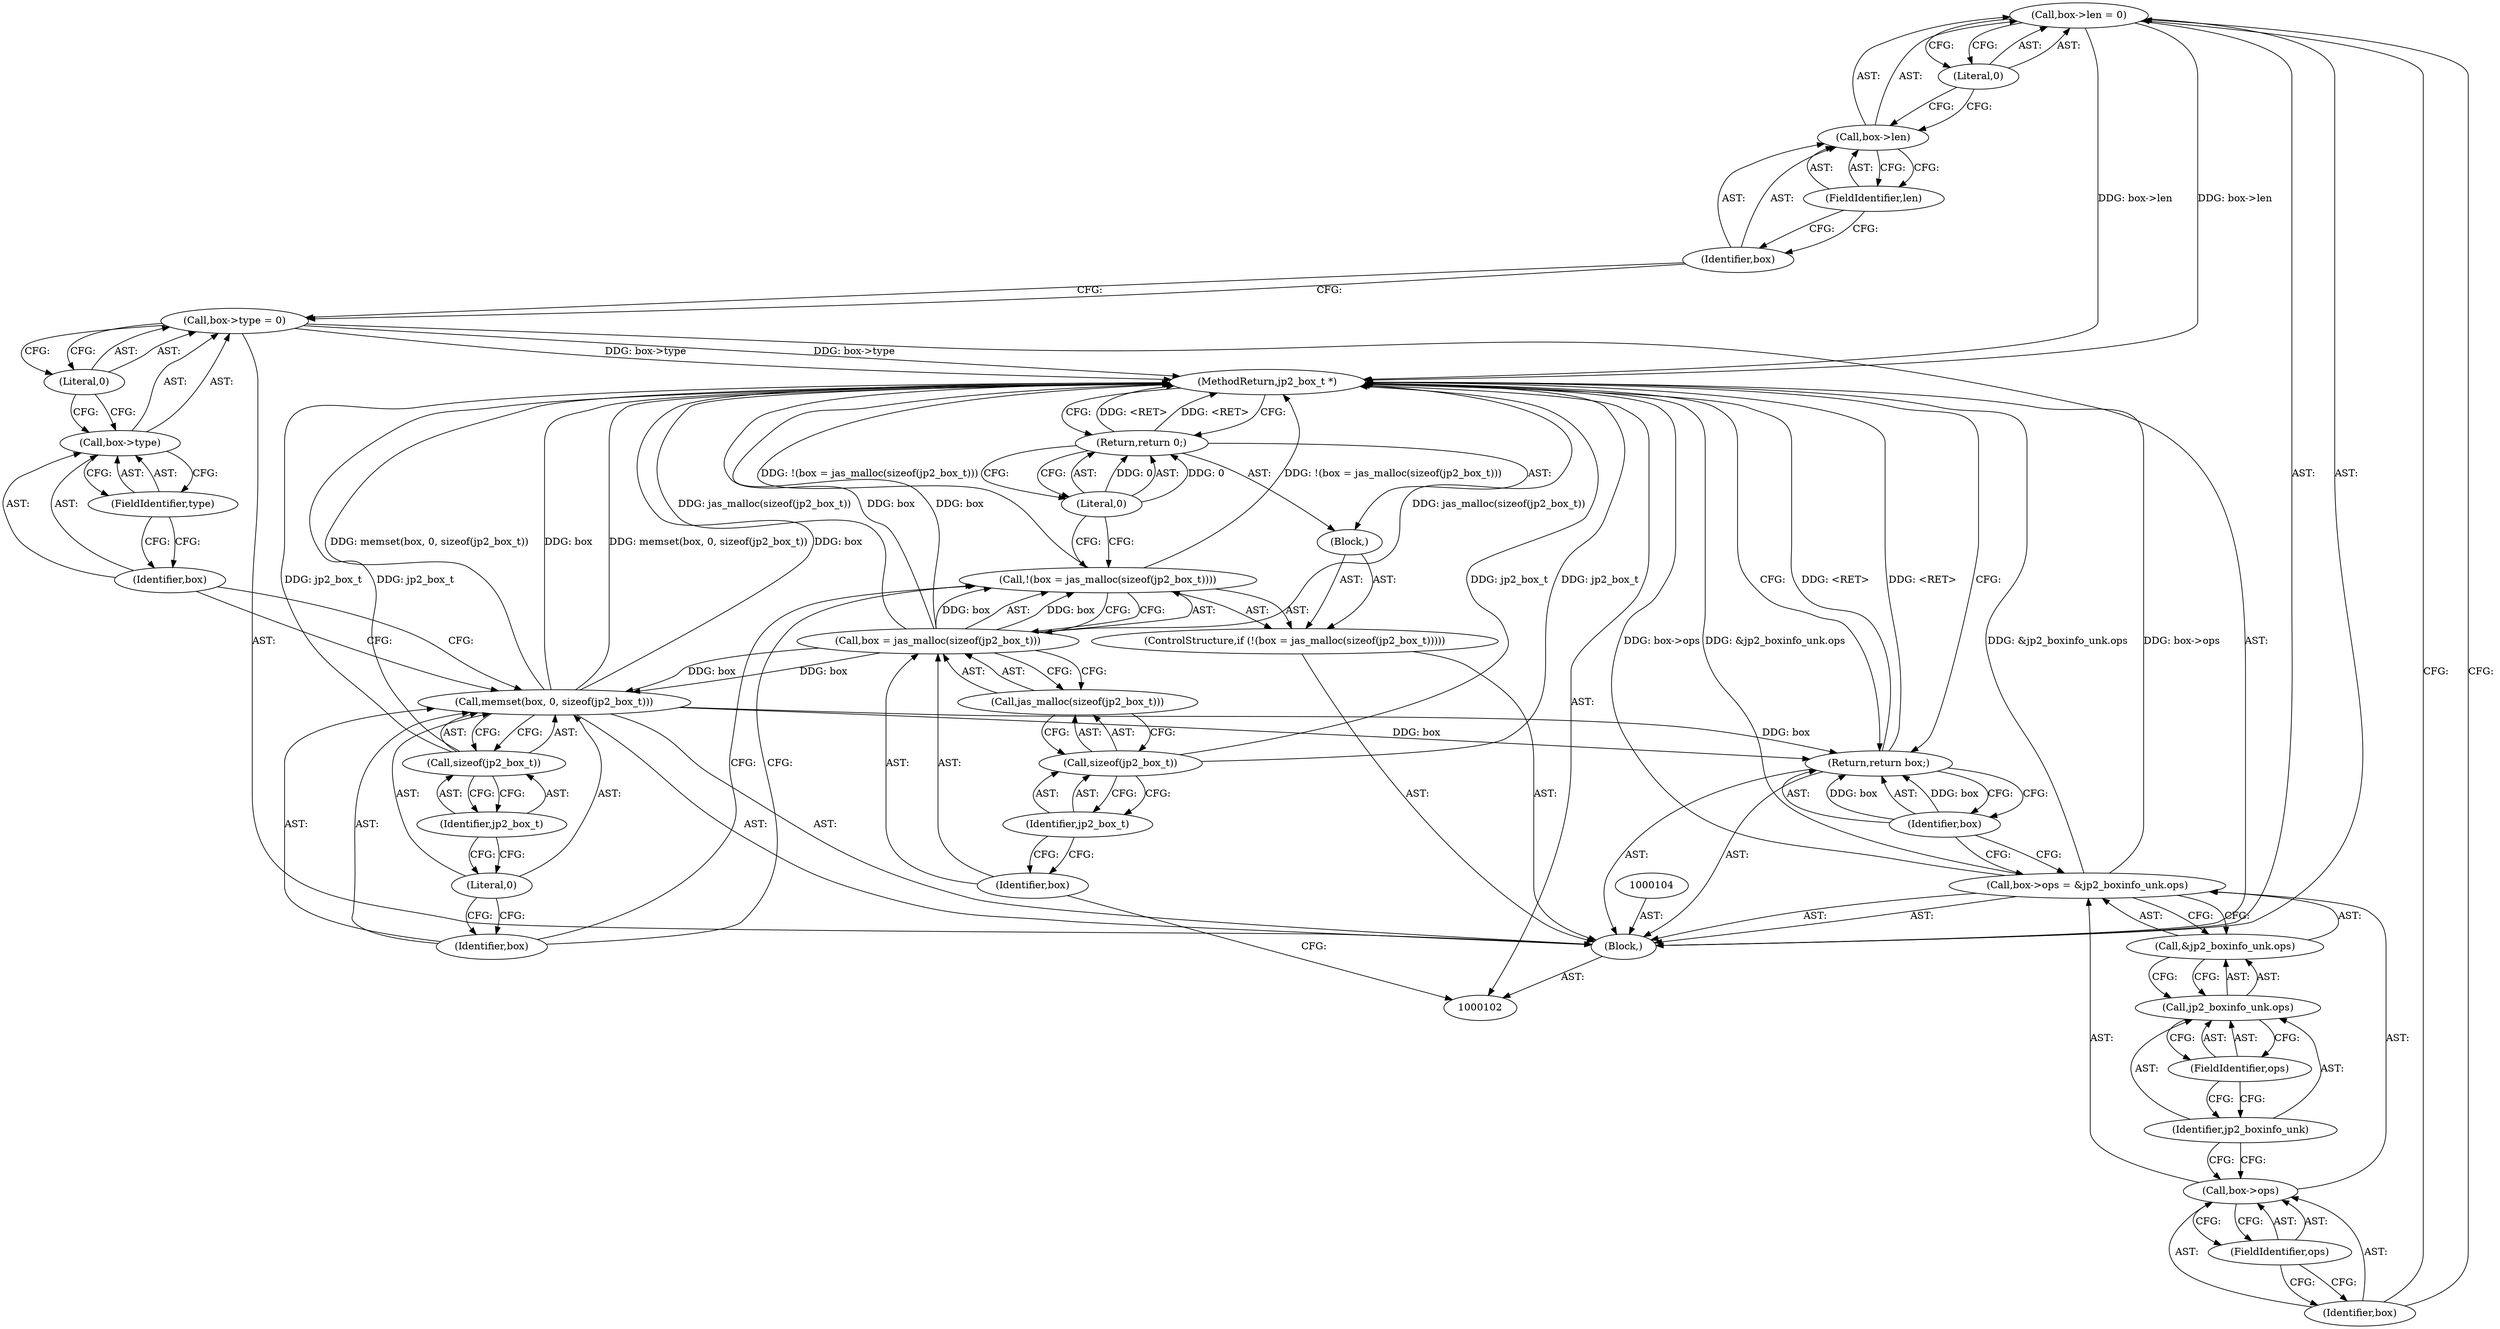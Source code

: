digraph "0_jasper_e96fc4fdd525fa0ede28074a7e2b1caf94b58b0d" {
"1000125" [label="(Call,box->len = 0)"];
"1000126" [label="(Call,box->len)"];
"1000127" [label="(Identifier,box)"];
"1000129" [label="(Literal,0)"];
"1000128" [label="(FieldIdentifier,len)"];
"1000130" [label="(Call,box->ops = &jp2_boxinfo_unk.ops)"];
"1000131" [label="(Call,box->ops)"];
"1000132" [label="(Identifier,box)"];
"1000134" [label="(Call,&jp2_boxinfo_unk.ops)"];
"1000135" [label="(Call,jp2_boxinfo_unk.ops)"];
"1000136" [label="(Identifier,jp2_boxinfo_unk)"];
"1000137" [label="(FieldIdentifier,ops)"];
"1000133" [label="(FieldIdentifier,ops)"];
"1000138" [label="(Return,return box;)"];
"1000139" [label="(Identifier,box)"];
"1000140" [label="(MethodReturn,jp2_box_t *)"];
"1000103" [label="(Block,)"];
"1000109" [label="(Call,jas_malloc(sizeof(jp2_box_t)))"];
"1000105" [label="(ControlStructure,if (!(box = jas_malloc(sizeof(jp2_box_t)))))"];
"1000110" [label="(Call,sizeof(jp2_box_t))"];
"1000111" [label="(Identifier,jp2_box_t)"];
"1000112" [label="(Block,)"];
"1000106" [label="(Call,!(box = jas_malloc(sizeof(jp2_box_t))))"];
"1000107" [label="(Call,box = jas_malloc(sizeof(jp2_box_t)))"];
"1000108" [label="(Identifier,box)"];
"1000114" [label="(Literal,0)"];
"1000113" [label="(Return,return 0;)"];
"1000117" [label="(Literal,0)"];
"1000118" [label="(Call,sizeof(jp2_box_t))"];
"1000115" [label="(Call,memset(box, 0, sizeof(jp2_box_t)))"];
"1000119" [label="(Identifier,jp2_box_t)"];
"1000116" [label="(Identifier,box)"];
"1000120" [label="(Call,box->type = 0)"];
"1000121" [label="(Call,box->type)"];
"1000122" [label="(Identifier,box)"];
"1000124" [label="(Literal,0)"];
"1000123" [label="(FieldIdentifier,type)"];
"1000125" -> "1000103"  [label="AST: "];
"1000125" -> "1000129"  [label="CFG: "];
"1000126" -> "1000125"  [label="AST: "];
"1000129" -> "1000125"  [label="AST: "];
"1000132" -> "1000125"  [label="CFG: "];
"1000125" -> "1000140"  [label="DDG: box->len"];
"1000126" -> "1000125"  [label="AST: "];
"1000126" -> "1000128"  [label="CFG: "];
"1000127" -> "1000126"  [label="AST: "];
"1000128" -> "1000126"  [label="AST: "];
"1000129" -> "1000126"  [label="CFG: "];
"1000127" -> "1000126"  [label="AST: "];
"1000127" -> "1000120"  [label="CFG: "];
"1000128" -> "1000127"  [label="CFG: "];
"1000129" -> "1000125"  [label="AST: "];
"1000129" -> "1000126"  [label="CFG: "];
"1000125" -> "1000129"  [label="CFG: "];
"1000128" -> "1000126"  [label="AST: "];
"1000128" -> "1000127"  [label="CFG: "];
"1000126" -> "1000128"  [label="CFG: "];
"1000130" -> "1000103"  [label="AST: "];
"1000130" -> "1000134"  [label="CFG: "];
"1000131" -> "1000130"  [label="AST: "];
"1000134" -> "1000130"  [label="AST: "];
"1000139" -> "1000130"  [label="CFG: "];
"1000130" -> "1000140"  [label="DDG: &jp2_boxinfo_unk.ops"];
"1000130" -> "1000140"  [label="DDG: box->ops"];
"1000131" -> "1000130"  [label="AST: "];
"1000131" -> "1000133"  [label="CFG: "];
"1000132" -> "1000131"  [label="AST: "];
"1000133" -> "1000131"  [label="AST: "];
"1000136" -> "1000131"  [label="CFG: "];
"1000132" -> "1000131"  [label="AST: "];
"1000132" -> "1000125"  [label="CFG: "];
"1000133" -> "1000132"  [label="CFG: "];
"1000134" -> "1000130"  [label="AST: "];
"1000134" -> "1000135"  [label="CFG: "];
"1000135" -> "1000134"  [label="AST: "];
"1000130" -> "1000134"  [label="CFG: "];
"1000135" -> "1000134"  [label="AST: "];
"1000135" -> "1000137"  [label="CFG: "];
"1000136" -> "1000135"  [label="AST: "];
"1000137" -> "1000135"  [label="AST: "];
"1000134" -> "1000135"  [label="CFG: "];
"1000136" -> "1000135"  [label="AST: "];
"1000136" -> "1000131"  [label="CFG: "];
"1000137" -> "1000136"  [label="CFG: "];
"1000137" -> "1000135"  [label="AST: "];
"1000137" -> "1000136"  [label="CFG: "];
"1000135" -> "1000137"  [label="CFG: "];
"1000133" -> "1000131"  [label="AST: "];
"1000133" -> "1000132"  [label="CFG: "];
"1000131" -> "1000133"  [label="CFG: "];
"1000138" -> "1000103"  [label="AST: "];
"1000138" -> "1000139"  [label="CFG: "];
"1000139" -> "1000138"  [label="AST: "];
"1000140" -> "1000138"  [label="CFG: "];
"1000138" -> "1000140"  [label="DDG: <RET>"];
"1000139" -> "1000138"  [label="DDG: box"];
"1000115" -> "1000138"  [label="DDG: box"];
"1000139" -> "1000138"  [label="AST: "];
"1000139" -> "1000130"  [label="CFG: "];
"1000138" -> "1000139"  [label="CFG: "];
"1000139" -> "1000138"  [label="DDG: box"];
"1000140" -> "1000102"  [label="AST: "];
"1000140" -> "1000113"  [label="CFG: "];
"1000140" -> "1000138"  [label="CFG: "];
"1000107" -> "1000140"  [label="DDG: box"];
"1000107" -> "1000140"  [label="DDG: jas_malloc(sizeof(jp2_box_t))"];
"1000130" -> "1000140"  [label="DDG: &jp2_boxinfo_unk.ops"];
"1000130" -> "1000140"  [label="DDG: box->ops"];
"1000118" -> "1000140"  [label="DDG: jp2_box_t"];
"1000125" -> "1000140"  [label="DDG: box->len"];
"1000115" -> "1000140"  [label="DDG: memset(box, 0, sizeof(jp2_box_t))"];
"1000115" -> "1000140"  [label="DDG: box"];
"1000120" -> "1000140"  [label="DDG: box->type"];
"1000110" -> "1000140"  [label="DDG: jp2_box_t"];
"1000106" -> "1000140"  [label="DDG: !(box = jas_malloc(sizeof(jp2_box_t)))"];
"1000138" -> "1000140"  [label="DDG: <RET>"];
"1000113" -> "1000140"  [label="DDG: <RET>"];
"1000103" -> "1000102"  [label="AST: "];
"1000104" -> "1000103"  [label="AST: "];
"1000105" -> "1000103"  [label="AST: "];
"1000115" -> "1000103"  [label="AST: "];
"1000120" -> "1000103"  [label="AST: "];
"1000125" -> "1000103"  [label="AST: "];
"1000130" -> "1000103"  [label="AST: "];
"1000138" -> "1000103"  [label="AST: "];
"1000109" -> "1000107"  [label="AST: "];
"1000109" -> "1000110"  [label="CFG: "];
"1000110" -> "1000109"  [label="AST: "];
"1000107" -> "1000109"  [label="CFG: "];
"1000105" -> "1000103"  [label="AST: "];
"1000106" -> "1000105"  [label="AST: "];
"1000112" -> "1000105"  [label="AST: "];
"1000110" -> "1000109"  [label="AST: "];
"1000110" -> "1000111"  [label="CFG: "];
"1000111" -> "1000110"  [label="AST: "];
"1000109" -> "1000110"  [label="CFG: "];
"1000110" -> "1000140"  [label="DDG: jp2_box_t"];
"1000111" -> "1000110"  [label="AST: "];
"1000111" -> "1000108"  [label="CFG: "];
"1000110" -> "1000111"  [label="CFG: "];
"1000112" -> "1000105"  [label="AST: "];
"1000113" -> "1000112"  [label="AST: "];
"1000106" -> "1000105"  [label="AST: "];
"1000106" -> "1000107"  [label="CFG: "];
"1000107" -> "1000106"  [label="AST: "];
"1000114" -> "1000106"  [label="CFG: "];
"1000116" -> "1000106"  [label="CFG: "];
"1000106" -> "1000140"  [label="DDG: !(box = jas_malloc(sizeof(jp2_box_t)))"];
"1000107" -> "1000106"  [label="DDG: box"];
"1000107" -> "1000106"  [label="AST: "];
"1000107" -> "1000109"  [label="CFG: "];
"1000108" -> "1000107"  [label="AST: "];
"1000109" -> "1000107"  [label="AST: "];
"1000106" -> "1000107"  [label="CFG: "];
"1000107" -> "1000140"  [label="DDG: box"];
"1000107" -> "1000140"  [label="DDG: jas_malloc(sizeof(jp2_box_t))"];
"1000107" -> "1000106"  [label="DDG: box"];
"1000107" -> "1000115"  [label="DDG: box"];
"1000108" -> "1000107"  [label="AST: "];
"1000108" -> "1000102"  [label="CFG: "];
"1000111" -> "1000108"  [label="CFG: "];
"1000114" -> "1000113"  [label="AST: "];
"1000114" -> "1000106"  [label="CFG: "];
"1000113" -> "1000114"  [label="CFG: "];
"1000114" -> "1000113"  [label="DDG: 0"];
"1000113" -> "1000112"  [label="AST: "];
"1000113" -> "1000114"  [label="CFG: "];
"1000114" -> "1000113"  [label="AST: "];
"1000140" -> "1000113"  [label="CFG: "];
"1000113" -> "1000140"  [label="DDG: <RET>"];
"1000114" -> "1000113"  [label="DDG: 0"];
"1000117" -> "1000115"  [label="AST: "];
"1000117" -> "1000116"  [label="CFG: "];
"1000119" -> "1000117"  [label="CFG: "];
"1000118" -> "1000115"  [label="AST: "];
"1000118" -> "1000119"  [label="CFG: "];
"1000119" -> "1000118"  [label="AST: "];
"1000115" -> "1000118"  [label="CFG: "];
"1000118" -> "1000140"  [label="DDG: jp2_box_t"];
"1000115" -> "1000103"  [label="AST: "];
"1000115" -> "1000118"  [label="CFG: "];
"1000116" -> "1000115"  [label="AST: "];
"1000117" -> "1000115"  [label="AST: "];
"1000118" -> "1000115"  [label="AST: "];
"1000122" -> "1000115"  [label="CFG: "];
"1000115" -> "1000140"  [label="DDG: memset(box, 0, sizeof(jp2_box_t))"];
"1000115" -> "1000140"  [label="DDG: box"];
"1000107" -> "1000115"  [label="DDG: box"];
"1000115" -> "1000138"  [label="DDG: box"];
"1000119" -> "1000118"  [label="AST: "];
"1000119" -> "1000117"  [label="CFG: "];
"1000118" -> "1000119"  [label="CFG: "];
"1000116" -> "1000115"  [label="AST: "];
"1000116" -> "1000106"  [label="CFG: "];
"1000117" -> "1000116"  [label="CFG: "];
"1000120" -> "1000103"  [label="AST: "];
"1000120" -> "1000124"  [label="CFG: "];
"1000121" -> "1000120"  [label="AST: "];
"1000124" -> "1000120"  [label="AST: "];
"1000127" -> "1000120"  [label="CFG: "];
"1000120" -> "1000140"  [label="DDG: box->type"];
"1000121" -> "1000120"  [label="AST: "];
"1000121" -> "1000123"  [label="CFG: "];
"1000122" -> "1000121"  [label="AST: "];
"1000123" -> "1000121"  [label="AST: "];
"1000124" -> "1000121"  [label="CFG: "];
"1000122" -> "1000121"  [label="AST: "];
"1000122" -> "1000115"  [label="CFG: "];
"1000123" -> "1000122"  [label="CFG: "];
"1000124" -> "1000120"  [label="AST: "];
"1000124" -> "1000121"  [label="CFG: "];
"1000120" -> "1000124"  [label="CFG: "];
"1000123" -> "1000121"  [label="AST: "];
"1000123" -> "1000122"  [label="CFG: "];
"1000121" -> "1000123"  [label="CFG: "];
}
